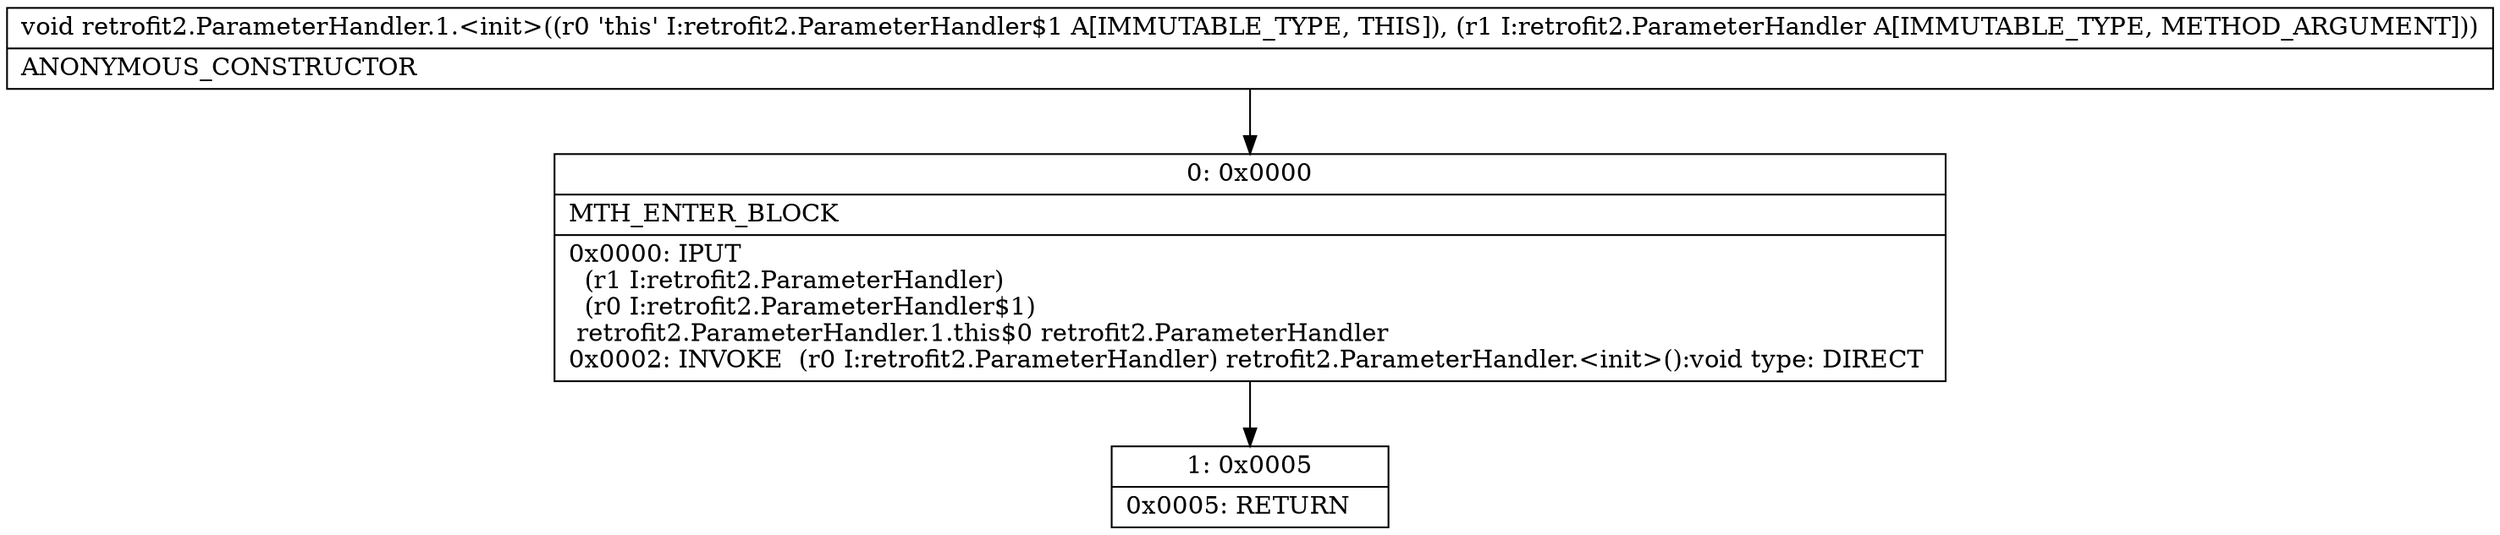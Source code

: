 digraph "CFG forretrofit2.ParameterHandler.1.\<init\>(Lretrofit2\/ParameterHandler;)V" {
Node_0 [shape=record,label="{0\:\ 0x0000|MTH_ENTER_BLOCK\l|0x0000: IPUT  \l  (r1 I:retrofit2.ParameterHandler)\l  (r0 I:retrofit2.ParameterHandler$1)\l retrofit2.ParameterHandler.1.this$0 retrofit2.ParameterHandler \l0x0002: INVOKE  (r0 I:retrofit2.ParameterHandler) retrofit2.ParameterHandler.\<init\>():void type: DIRECT \l}"];
Node_1 [shape=record,label="{1\:\ 0x0005|0x0005: RETURN   \l}"];
MethodNode[shape=record,label="{void retrofit2.ParameterHandler.1.\<init\>((r0 'this' I:retrofit2.ParameterHandler$1 A[IMMUTABLE_TYPE, THIS]), (r1 I:retrofit2.ParameterHandler A[IMMUTABLE_TYPE, METHOD_ARGUMENT]))  | ANONYMOUS_CONSTRUCTOR\l}"];
MethodNode -> Node_0;
Node_0 -> Node_1;
}

